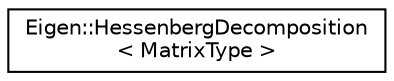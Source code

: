 digraph "Graphical Class Hierarchy"
{
  edge [fontname="Helvetica",fontsize="10",labelfontname="Helvetica",labelfontsize="10"];
  node [fontname="Helvetica",fontsize="10",shape=record];
  rankdir="LR";
  Node1 [label="Eigen::HessenbergDecomposition\l\< MatrixType \>",height=0.2,width=0.4,color="black", fillcolor="white", style="filled",URL="$class_eigen_1_1_hessenberg_decomposition.html"];
}
